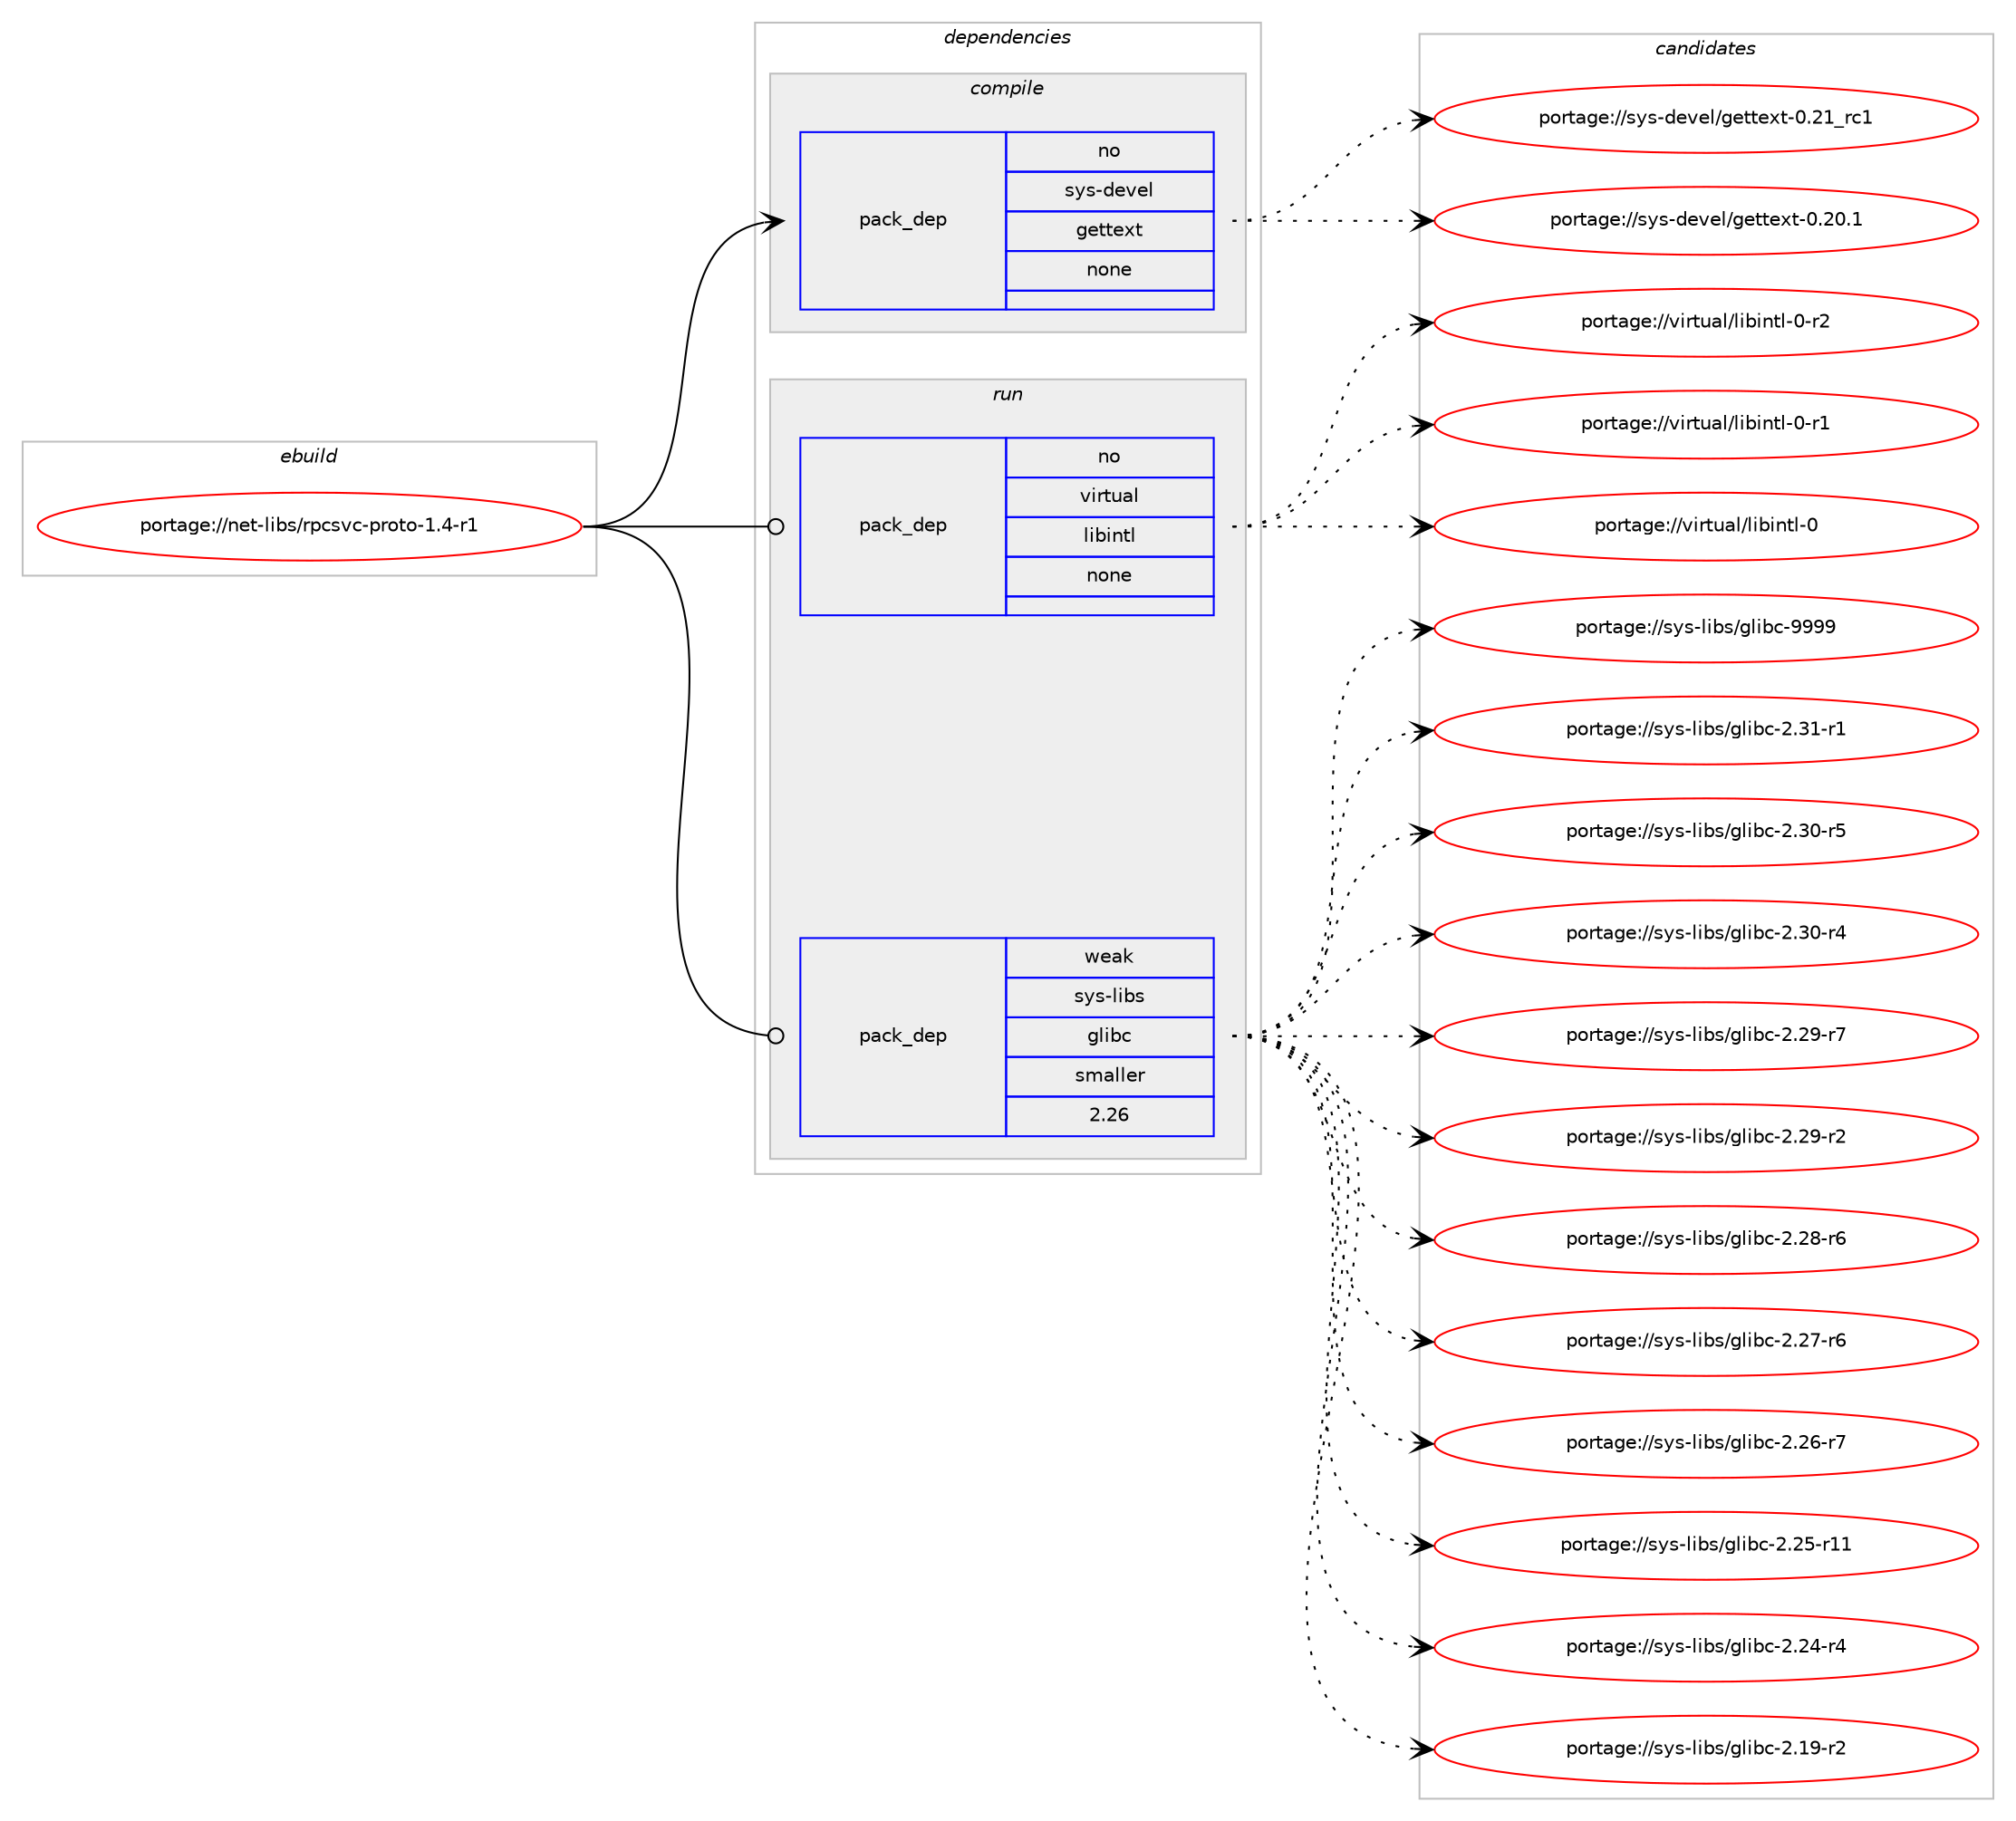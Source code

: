 digraph prolog {

# *************
# Graph options
# *************

newrank=true;
concentrate=true;
compound=true;
graph [rankdir=LR,fontname=Helvetica,fontsize=10,ranksep=1.5];#, ranksep=2.5, nodesep=0.2];
edge  [arrowhead=vee];
node  [fontname=Helvetica,fontsize=10];

# **********
# The ebuild
# **********

subgraph cluster_leftcol {
color=gray;
rank=same;
label=<<i>ebuild</i>>;
id [label="portage://net-libs/rpcsvc-proto-1.4-r1", color=red, width=4, href="../net-libs/rpcsvc-proto-1.4-r1.svg"];
}

# ****************
# The dependencies
# ****************

subgraph cluster_midcol {
color=gray;
label=<<i>dependencies</i>>;
subgraph cluster_compile {
fillcolor="#eeeeee";
style=filled;
label=<<i>compile</i>>;
subgraph pack43997 {
dependency55896 [label=<<TABLE BORDER="0" CELLBORDER="1" CELLSPACING="0" CELLPADDING="4" WIDTH="220"><TR><TD ROWSPAN="6" CELLPADDING="30">pack_dep</TD></TR><TR><TD WIDTH="110">no</TD></TR><TR><TD>sys-devel</TD></TR><TR><TD>gettext</TD></TR><TR><TD>none</TD></TR><TR><TD></TD></TR></TABLE>>, shape=none, color=blue];
}
id:e -> dependency55896:w [weight=20,style="solid",arrowhead="vee"];
}
subgraph cluster_compileandrun {
fillcolor="#eeeeee";
style=filled;
label=<<i>compile and run</i>>;
}
subgraph cluster_run {
fillcolor="#eeeeee";
style=filled;
label=<<i>run</i>>;
subgraph pack43998 {
dependency55897 [label=<<TABLE BORDER="0" CELLBORDER="1" CELLSPACING="0" CELLPADDING="4" WIDTH="220"><TR><TD ROWSPAN="6" CELLPADDING="30">pack_dep</TD></TR><TR><TD WIDTH="110">no</TD></TR><TR><TD>virtual</TD></TR><TR><TD>libintl</TD></TR><TR><TD>none</TD></TR><TR><TD></TD></TR></TABLE>>, shape=none, color=blue];
}
id:e -> dependency55897:w [weight=20,style="solid",arrowhead="odot"];
subgraph pack43999 {
dependency55898 [label=<<TABLE BORDER="0" CELLBORDER="1" CELLSPACING="0" CELLPADDING="4" WIDTH="220"><TR><TD ROWSPAN="6" CELLPADDING="30">pack_dep</TD></TR><TR><TD WIDTH="110">weak</TD></TR><TR><TD>sys-libs</TD></TR><TR><TD>glibc</TD></TR><TR><TD>smaller</TD></TR><TR><TD>2.26</TD></TR></TABLE>>, shape=none, color=blue];
}
id:e -> dependency55898:w [weight=20,style="solid",arrowhead="odot"];
}
}

# **************
# The candidates
# **************

subgraph cluster_choices {
rank=same;
color=gray;
label=<<i>candidates</i>>;

subgraph choice43997 {
color=black;
nodesep=1;
choice11512111545100101118101108471031011161161011201164548465049951149949 [label="portage://sys-devel/gettext-0.21_rc1", color=red, width=4,href="../sys-devel/gettext-0.21_rc1.svg"];
choice115121115451001011181011084710310111611610112011645484650484649 [label="portage://sys-devel/gettext-0.20.1", color=red, width=4,href="../sys-devel/gettext-0.20.1.svg"];
dependency55896:e -> choice11512111545100101118101108471031011161161011201164548465049951149949:w [style=dotted,weight="100"];
dependency55896:e -> choice115121115451001011181011084710310111611610112011645484650484649:w [style=dotted,weight="100"];
}
subgraph choice43998 {
color=black;
nodesep=1;
choice11810511411611797108471081059810511011610845484511450 [label="portage://virtual/libintl-0-r2", color=red, width=4,href="../virtual/libintl-0-r2.svg"];
choice11810511411611797108471081059810511011610845484511449 [label="portage://virtual/libintl-0-r1", color=red, width=4,href="../virtual/libintl-0-r1.svg"];
choice1181051141161179710847108105981051101161084548 [label="portage://virtual/libintl-0", color=red, width=4,href="../virtual/libintl-0.svg"];
dependency55897:e -> choice11810511411611797108471081059810511011610845484511450:w [style=dotted,weight="100"];
dependency55897:e -> choice11810511411611797108471081059810511011610845484511449:w [style=dotted,weight="100"];
dependency55897:e -> choice1181051141161179710847108105981051101161084548:w [style=dotted,weight="100"];
}
subgraph choice43999 {
color=black;
nodesep=1;
choice11512111545108105981154710310810598994557575757 [label="portage://sys-libs/glibc-9999", color=red, width=4,href="../sys-libs/glibc-9999.svg"];
choice115121115451081059811547103108105989945504651494511449 [label="portage://sys-libs/glibc-2.31-r1", color=red, width=4,href="../sys-libs/glibc-2.31-r1.svg"];
choice115121115451081059811547103108105989945504651484511453 [label="portage://sys-libs/glibc-2.30-r5", color=red, width=4,href="../sys-libs/glibc-2.30-r5.svg"];
choice115121115451081059811547103108105989945504651484511452 [label="portage://sys-libs/glibc-2.30-r4", color=red, width=4,href="../sys-libs/glibc-2.30-r4.svg"];
choice115121115451081059811547103108105989945504650574511455 [label="portage://sys-libs/glibc-2.29-r7", color=red, width=4,href="../sys-libs/glibc-2.29-r7.svg"];
choice115121115451081059811547103108105989945504650574511450 [label="portage://sys-libs/glibc-2.29-r2", color=red, width=4,href="../sys-libs/glibc-2.29-r2.svg"];
choice115121115451081059811547103108105989945504650564511454 [label="portage://sys-libs/glibc-2.28-r6", color=red, width=4,href="../sys-libs/glibc-2.28-r6.svg"];
choice115121115451081059811547103108105989945504650554511454 [label="portage://sys-libs/glibc-2.27-r6", color=red, width=4,href="../sys-libs/glibc-2.27-r6.svg"];
choice115121115451081059811547103108105989945504650544511455 [label="portage://sys-libs/glibc-2.26-r7", color=red, width=4,href="../sys-libs/glibc-2.26-r7.svg"];
choice11512111545108105981154710310810598994550465053451144949 [label="portage://sys-libs/glibc-2.25-r11", color=red, width=4,href="../sys-libs/glibc-2.25-r11.svg"];
choice115121115451081059811547103108105989945504650524511452 [label="portage://sys-libs/glibc-2.24-r4", color=red, width=4,href="../sys-libs/glibc-2.24-r4.svg"];
choice115121115451081059811547103108105989945504649574511450 [label="portage://sys-libs/glibc-2.19-r2", color=red, width=4,href="../sys-libs/glibc-2.19-r2.svg"];
dependency55898:e -> choice11512111545108105981154710310810598994557575757:w [style=dotted,weight="100"];
dependency55898:e -> choice115121115451081059811547103108105989945504651494511449:w [style=dotted,weight="100"];
dependency55898:e -> choice115121115451081059811547103108105989945504651484511453:w [style=dotted,weight="100"];
dependency55898:e -> choice115121115451081059811547103108105989945504651484511452:w [style=dotted,weight="100"];
dependency55898:e -> choice115121115451081059811547103108105989945504650574511455:w [style=dotted,weight="100"];
dependency55898:e -> choice115121115451081059811547103108105989945504650574511450:w [style=dotted,weight="100"];
dependency55898:e -> choice115121115451081059811547103108105989945504650564511454:w [style=dotted,weight="100"];
dependency55898:e -> choice115121115451081059811547103108105989945504650554511454:w [style=dotted,weight="100"];
dependency55898:e -> choice115121115451081059811547103108105989945504650544511455:w [style=dotted,weight="100"];
dependency55898:e -> choice11512111545108105981154710310810598994550465053451144949:w [style=dotted,weight="100"];
dependency55898:e -> choice115121115451081059811547103108105989945504650524511452:w [style=dotted,weight="100"];
dependency55898:e -> choice115121115451081059811547103108105989945504649574511450:w [style=dotted,weight="100"];
}
}

}
